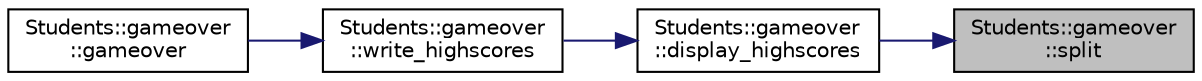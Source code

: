 digraph "Students::gameover::split"
{
 // LATEX_PDF_SIZE
  edge [fontname="Helvetica",fontsize="10",labelfontname="Helvetica",labelfontsize="10"];
  node [fontname="Helvetica",fontsize="10",shape=record];
  rankdir="RL";
  Node1 [label="Students::gameover\l::split",height=0.2,width=0.4,color="black", fillcolor="grey75", style="filled", fontcolor="black",tooltip="splits string to vector on selected delimiter"];
  Node1 -> Node2 [dir="back",color="midnightblue",fontsize="10",style="solid",fontname="Helvetica"];
  Node2 [label="Students::gameover\l::display_highscores",height=0.2,width=0.4,color="black", fillcolor="white", style="filled",URL="$class_students_1_1gameover.html#a189a3a3b7305a661cdc67faa877c23da",tooltip="Saves current file's highscore data to a map and displays higscores in ListView widget."];
  Node2 -> Node3 [dir="back",color="midnightblue",fontsize="10",style="solid",fontname="Helvetica"];
  Node3 [label="Students::gameover\l::write_highscores",height=0.2,width=0.4,color="black", fillcolor="white", style="filled",URL="$class_students_1_1gameover.html#a2f82ebfcf0d07091c0d55d1f32893af2",tooltip="Tries to open a highscore file (.csv), if it does not exist, new one is generated...."];
  Node3 -> Node4 [dir="back",color="midnightblue",fontsize="10",style="solid",fontname="Helvetica"];
  Node4 [label="Students::gameover\l::gameover",height=0.2,width=0.4,color="black", fillcolor="white", style="filled",URL="$class_students_1_1gameover.html#ae4bdc6a1d85c64b1dbdc68a367cfeafc",tooltip="Sets display widgets and selects correct higscore file."];
}
